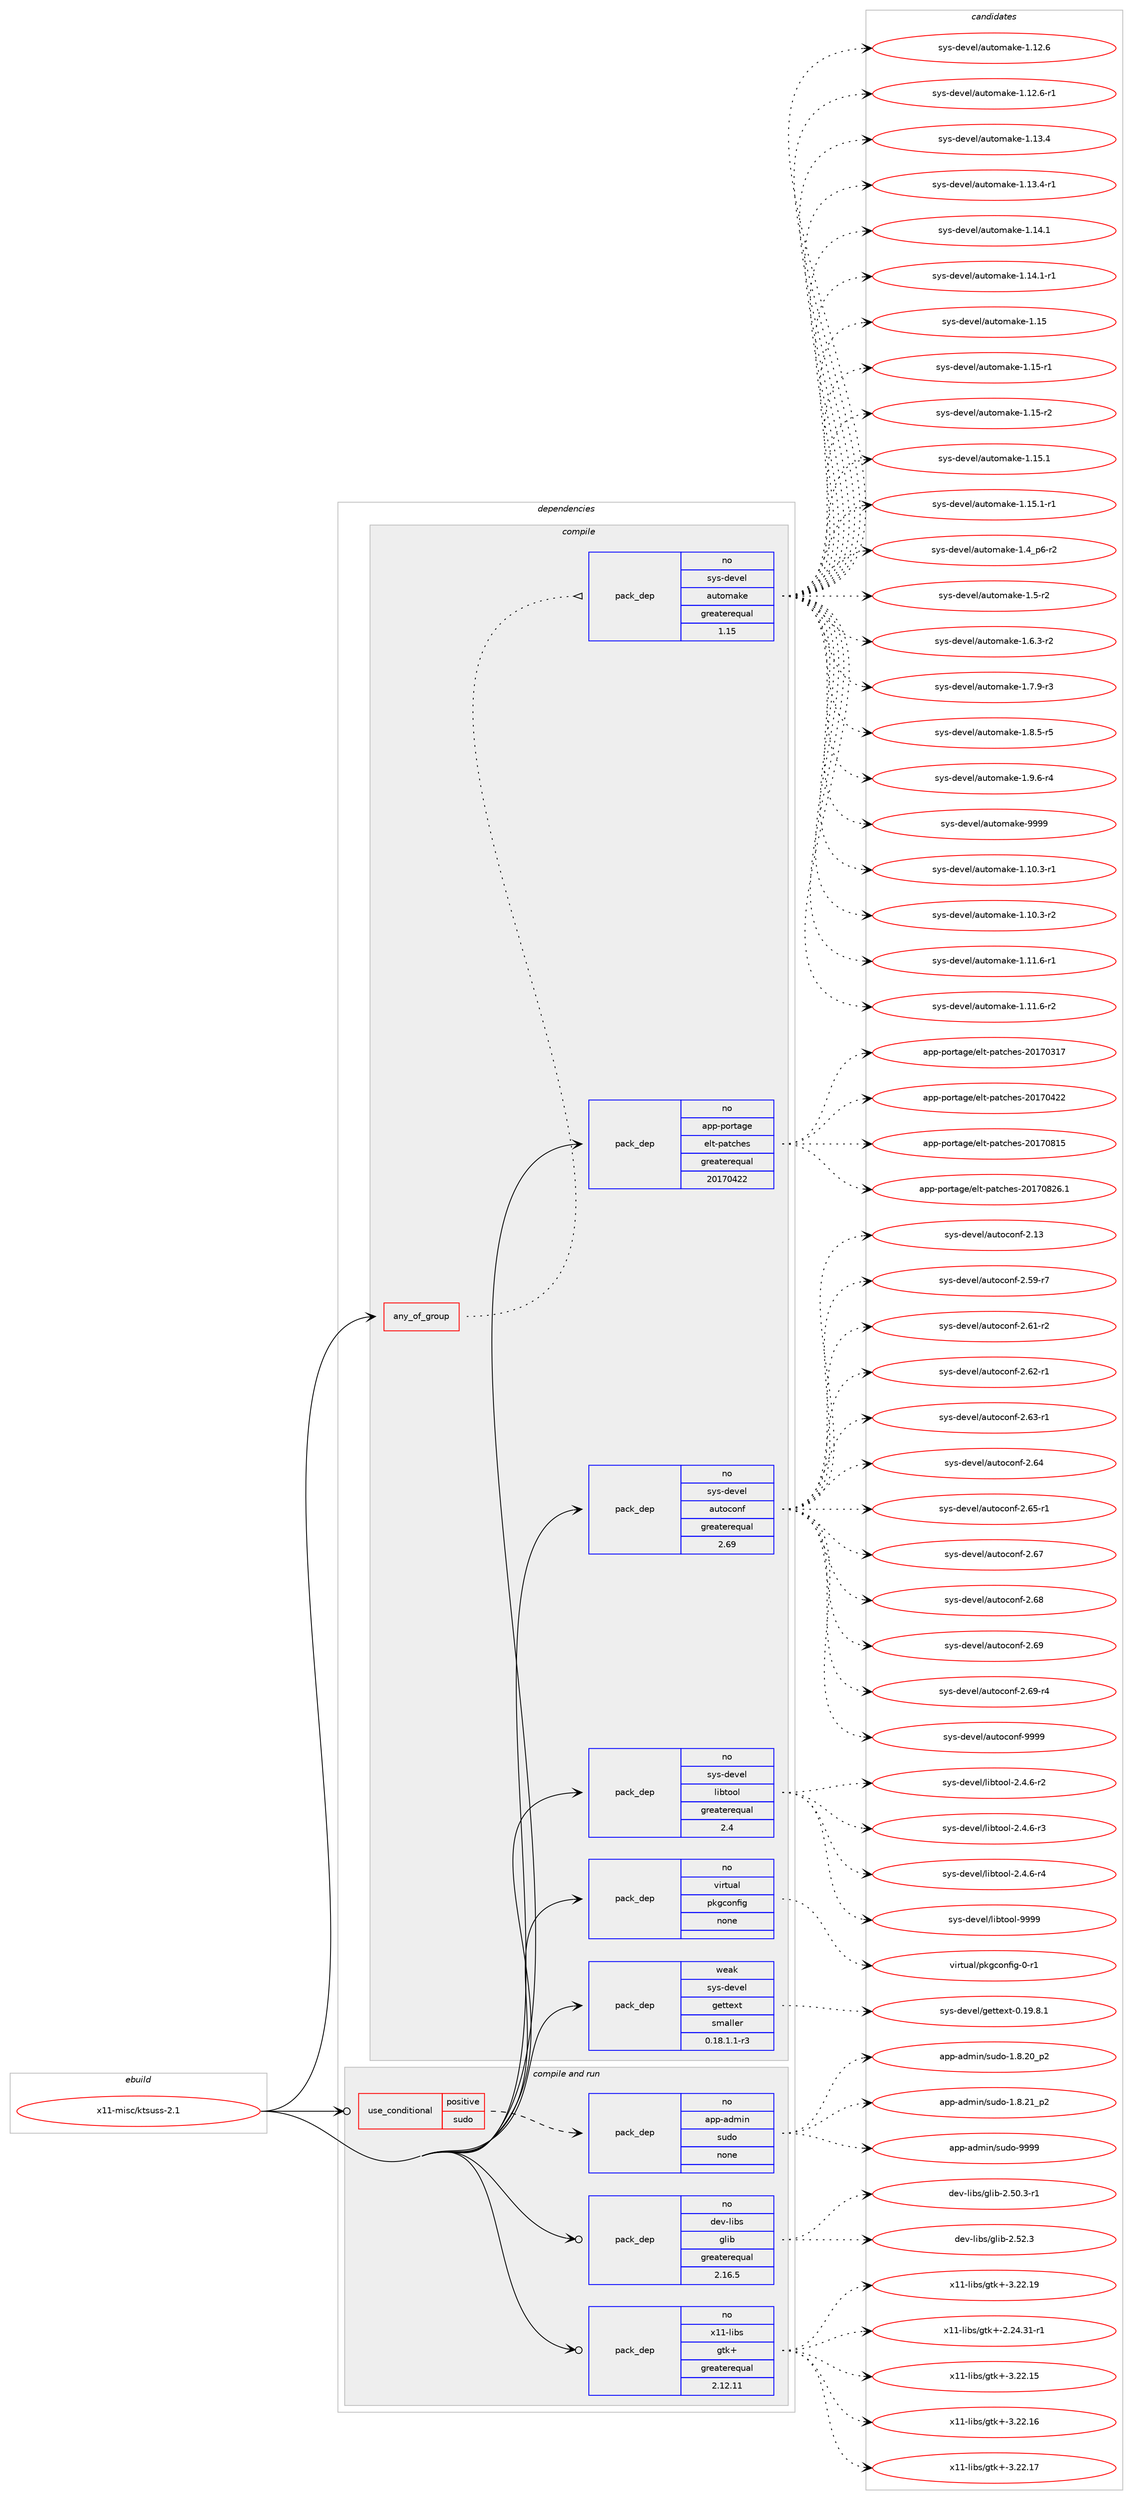 digraph prolog {

# *************
# Graph options
# *************

newrank=true;
concentrate=true;
compound=true;
graph [rankdir=LR,fontname=Helvetica,fontsize=10,ranksep=1.5];#, ranksep=2.5, nodesep=0.2];
edge  [arrowhead=vee];
node  [fontname=Helvetica,fontsize=10];

# **********
# The ebuild
# **********

subgraph cluster_leftcol {
color=gray;
rank=same;
label=<<i>ebuild</i>>;
id [label="x11-misc/ktsuss-2.1", color=red, width=4, href="../x11-misc/ktsuss-2.1.svg"];
}

# ****************
# The dependencies
# ****************

subgraph cluster_midcol {
color=gray;
label=<<i>dependencies</i>>;
subgraph cluster_compile {
fillcolor="#eeeeee";
style=filled;
label=<<i>compile</i>>;
subgraph any9462 {
dependency522553 [label=<<TABLE BORDER="0" CELLBORDER="1" CELLSPACING="0" CELLPADDING="4"><TR><TD CELLPADDING="10">any_of_group</TD></TR></TABLE>>, shape=none, color=red];subgraph pack389647 {
dependency522554 [label=<<TABLE BORDER="0" CELLBORDER="1" CELLSPACING="0" CELLPADDING="4" WIDTH="220"><TR><TD ROWSPAN="6" CELLPADDING="30">pack_dep</TD></TR><TR><TD WIDTH="110">no</TD></TR><TR><TD>sys-devel</TD></TR><TR><TD>automake</TD></TR><TR><TD>greaterequal</TD></TR><TR><TD>1.15</TD></TR></TABLE>>, shape=none, color=blue];
}
dependency522553:e -> dependency522554:w [weight=20,style="dotted",arrowhead="oinv"];
}
id:e -> dependency522553:w [weight=20,style="solid",arrowhead="vee"];
subgraph pack389648 {
dependency522555 [label=<<TABLE BORDER="0" CELLBORDER="1" CELLSPACING="0" CELLPADDING="4" WIDTH="220"><TR><TD ROWSPAN="6" CELLPADDING="30">pack_dep</TD></TR><TR><TD WIDTH="110">no</TD></TR><TR><TD>app-portage</TD></TR><TR><TD>elt-patches</TD></TR><TR><TD>greaterequal</TD></TR><TR><TD>20170422</TD></TR></TABLE>>, shape=none, color=blue];
}
id:e -> dependency522555:w [weight=20,style="solid",arrowhead="vee"];
subgraph pack389649 {
dependency522556 [label=<<TABLE BORDER="0" CELLBORDER="1" CELLSPACING="0" CELLPADDING="4" WIDTH="220"><TR><TD ROWSPAN="6" CELLPADDING="30">pack_dep</TD></TR><TR><TD WIDTH="110">no</TD></TR><TR><TD>sys-devel</TD></TR><TR><TD>autoconf</TD></TR><TR><TD>greaterequal</TD></TR><TR><TD>2.69</TD></TR></TABLE>>, shape=none, color=blue];
}
id:e -> dependency522556:w [weight=20,style="solid",arrowhead="vee"];
subgraph pack389650 {
dependency522557 [label=<<TABLE BORDER="0" CELLBORDER="1" CELLSPACING="0" CELLPADDING="4" WIDTH="220"><TR><TD ROWSPAN="6" CELLPADDING="30">pack_dep</TD></TR><TR><TD WIDTH="110">no</TD></TR><TR><TD>sys-devel</TD></TR><TR><TD>libtool</TD></TR><TR><TD>greaterequal</TD></TR><TR><TD>2.4</TD></TR></TABLE>>, shape=none, color=blue];
}
id:e -> dependency522557:w [weight=20,style="solid",arrowhead="vee"];
subgraph pack389651 {
dependency522558 [label=<<TABLE BORDER="0" CELLBORDER="1" CELLSPACING="0" CELLPADDING="4" WIDTH="220"><TR><TD ROWSPAN="6" CELLPADDING="30">pack_dep</TD></TR><TR><TD WIDTH="110">no</TD></TR><TR><TD>virtual</TD></TR><TR><TD>pkgconfig</TD></TR><TR><TD>none</TD></TR><TR><TD></TD></TR></TABLE>>, shape=none, color=blue];
}
id:e -> dependency522558:w [weight=20,style="solid",arrowhead="vee"];
subgraph pack389652 {
dependency522559 [label=<<TABLE BORDER="0" CELLBORDER="1" CELLSPACING="0" CELLPADDING="4" WIDTH="220"><TR><TD ROWSPAN="6" CELLPADDING="30">pack_dep</TD></TR><TR><TD WIDTH="110">weak</TD></TR><TR><TD>sys-devel</TD></TR><TR><TD>gettext</TD></TR><TR><TD>smaller</TD></TR><TR><TD>0.18.1.1-r3</TD></TR></TABLE>>, shape=none, color=blue];
}
id:e -> dependency522559:w [weight=20,style="solid",arrowhead="vee"];
}
subgraph cluster_compileandrun {
fillcolor="#eeeeee";
style=filled;
label=<<i>compile and run</i>>;
subgraph cond123101 {
dependency522560 [label=<<TABLE BORDER="0" CELLBORDER="1" CELLSPACING="0" CELLPADDING="4"><TR><TD ROWSPAN="3" CELLPADDING="10">use_conditional</TD></TR><TR><TD>positive</TD></TR><TR><TD>sudo</TD></TR></TABLE>>, shape=none, color=red];
subgraph pack389653 {
dependency522561 [label=<<TABLE BORDER="0" CELLBORDER="1" CELLSPACING="0" CELLPADDING="4" WIDTH="220"><TR><TD ROWSPAN="6" CELLPADDING="30">pack_dep</TD></TR><TR><TD WIDTH="110">no</TD></TR><TR><TD>app-admin</TD></TR><TR><TD>sudo</TD></TR><TR><TD>none</TD></TR><TR><TD></TD></TR></TABLE>>, shape=none, color=blue];
}
dependency522560:e -> dependency522561:w [weight=20,style="dashed",arrowhead="vee"];
}
id:e -> dependency522560:w [weight=20,style="solid",arrowhead="odotvee"];
subgraph pack389654 {
dependency522562 [label=<<TABLE BORDER="0" CELLBORDER="1" CELLSPACING="0" CELLPADDING="4" WIDTH="220"><TR><TD ROWSPAN="6" CELLPADDING="30">pack_dep</TD></TR><TR><TD WIDTH="110">no</TD></TR><TR><TD>dev-libs</TD></TR><TR><TD>glib</TD></TR><TR><TD>greaterequal</TD></TR><TR><TD>2.16.5</TD></TR></TABLE>>, shape=none, color=blue];
}
id:e -> dependency522562:w [weight=20,style="solid",arrowhead="odotvee"];
subgraph pack389655 {
dependency522563 [label=<<TABLE BORDER="0" CELLBORDER="1" CELLSPACING="0" CELLPADDING="4" WIDTH="220"><TR><TD ROWSPAN="6" CELLPADDING="30">pack_dep</TD></TR><TR><TD WIDTH="110">no</TD></TR><TR><TD>x11-libs</TD></TR><TR><TD>gtk+</TD></TR><TR><TD>greaterequal</TD></TR><TR><TD>2.12.11</TD></TR></TABLE>>, shape=none, color=blue];
}
id:e -> dependency522563:w [weight=20,style="solid",arrowhead="odotvee"];
}
subgraph cluster_run {
fillcolor="#eeeeee";
style=filled;
label=<<i>run</i>>;
}
}

# **************
# The candidates
# **************

subgraph cluster_choices {
rank=same;
color=gray;
label=<<i>candidates</i>>;

subgraph choice389647 {
color=black;
nodesep=1;
choice11512111545100101118101108479711711611110997107101454946494846514511449 [label="sys-devel/automake-1.10.3-r1", color=red, width=4,href="../sys-devel/automake-1.10.3-r1.svg"];
choice11512111545100101118101108479711711611110997107101454946494846514511450 [label="sys-devel/automake-1.10.3-r2", color=red, width=4,href="../sys-devel/automake-1.10.3-r2.svg"];
choice11512111545100101118101108479711711611110997107101454946494946544511449 [label="sys-devel/automake-1.11.6-r1", color=red, width=4,href="../sys-devel/automake-1.11.6-r1.svg"];
choice11512111545100101118101108479711711611110997107101454946494946544511450 [label="sys-devel/automake-1.11.6-r2", color=red, width=4,href="../sys-devel/automake-1.11.6-r2.svg"];
choice1151211154510010111810110847971171161111099710710145494649504654 [label="sys-devel/automake-1.12.6", color=red, width=4,href="../sys-devel/automake-1.12.6.svg"];
choice11512111545100101118101108479711711611110997107101454946495046544511449 [label="sys-devel/automake-1.12.6-r1", color=red, width=4,href="../sys-devel/automake-1.12.6-r1.svg"];
choice1151211154510010111810110847971171161111099710710145494649514652 [label="sys-devel/automake-1.13.4", color=red, width=4,href="../sys-devel/automake-1.13.4.svg"];
choice11512111545100101118101108479711711611110997107101454946495146524511449 [label="sys-devel/automake-1.13.4-r1", color=red, width=4,href="../sys-devel/automake-1.13.4-r1.svg"];
choice1151211154510010111810110847971171161111099710710145494649524649 [label="sys-devel/automake-1.14.1", color=red, width=4,href="../sys-devel/automake-1.14.1.svg"];
choice11512111545100101118101108479711711611110997107101454946495246494511449 [label="sys-devel/automake-1.14.1-r1", color=red, width=4,href="../sys-devel/automake-1.14.1-r1.svg"];
choice115121115451001011181011084797117116111109971071014549464953 [label="sys-devel/automake-1.15", color=red, width=4,href="../sys-devel/automake-1.15.svg"];
choice1151211154510010111810110847971171161111099710710145494649534511449 [label="sys-devel/automake-1.15-r1", color=red, width=4,href="../sys-devel/automake-1.15-r1.svg"];
choice1151211154510010111810110847971171161111099710710145494649534511450 [label="sys-devel/automake-1.15-r2", color=red, width=4,href="../sys-devel/automake-1.15-r2.svg"];
choice1151211154510010111810110847971171161111099710710145494649534649 [label="sys-devel/automake-1.15.1", color=red, width=4,href="../sys-devel/automake-1.15.1.svg"];
choice11512111545100101118101108479711711611110997107101454946495346494511449 [label="sys-devel/automake-1.15.1-r1", color=red, width=4,href="../sys-devel/automake-1.15.1-r1.svg"];
choice115121115451001011181011084797117116111109971071014549465295112544511450 [label="sys-devel/automake-1.4_p6-r2", color=red, width=4,href="../sys-devel/automake-1.4_p6-r2.svg"];
choice11512111545100101118101108479711711611110997107101454946534511450 [label="sys-devel/automake-1.5-r2", color=red, width=4,href="../sys-devel/automake-1.5-r2.svg"];
choice115121115451001011181011084797117116111109971071014549465446514511450 [label="sys-devel/automake-1.6.3-r2", color=red, width=4,href="../sys-devel/automake-1.6.3-r2.svg"];
choice115121115451001011181011084797117116111109971071014549465546574511451 [label="sys-devel/automake-1.7.9-r3", color=red, width=4,href="../sys-devel/automake-1.7.9-r3.svg"];
choice115121115451001011181011084797117116111109971071014549465646534511453 [label="sys-devel/automake-1.8.5-r5", color=red, width=4,href="../sys-devel/automake-1.8.5-r5.svg"];
choice115121115451001011181011084797117116111109971071014549465746544511452 [label="sys-devel/automake-1.9.6-r4", color=red, width=4,href="../sys-devel/automake-1.9.6-r4.svg"];
choice115121115451001011181011084797117116111109971071014557575757 [label="sys-devel/automake-9999", color=red, width=4,href="../sys-devel/automake-9999.svg"];
dependency522554:e -> choice11512111545100101118101108479711711611110997107101454946494846514511449:w [style=dotted,weight="100"];
dependency522554:e -> choice11512111545100101118101108479711711611110997107101454946494846514511450:w [style=dotted,weight="100"];
dependency522554:e -> choice11512111545100101118101108479711711611110997107101454946494946544511449:w [style=dotted,weight="100"];
dependency522554:e -> choice11512111545100101118101108479711711611110997107101454946494946544511450:w [style=dotted,weight="100"];
dependency522554:e -> choice1151211154510010111810110847971171161111099710710145494649504654:w [style=dotted,weight="100"];
dependency522554:e -> choice11512111545100101118101108479711711611110997107101454946495046544511449:w [style=dotted,weight="100"];
dependency522554:e -> choice1151211154510010111810110847971171161111099710710145494649514652:w [style=dotted,weight="100"];
dependency522554:e -> choice11512111545100101118101108479711711611110997107101454946495146524511449:w [style=dotted,weight="100"];
dependency522554:e -> choice1151211154510010111810110847971171161111099710710145494649524649:w [style=dotted,weight="100"];
dependency522554:e -> choice11512111545100101118101108479711711611110997107101454946495246494511449:w [style=dotted,weight="100"];
dependency522554:e -> choice115121115451001011181011084797117116111109971071014549464953:w [style=dotted,weight="100"];
dependency522554:e -> choice1151211154510010111810110847971171161111099710710145494649534511449:w [style=dotted,weight="100"];
dependency522554:e -> choice1151211154510010111810110847971171161111099710710145494649534511450:w [style=dotted,weight="100"];
dependency522554:e -> choice1151211154510010111810110847971171161111099710710145494649534649:w [style=dotted,weight="100"];
dependency522554:e -> choice11512111545100101118101108479711711611110997107101454946495346494511449:w [style=dotted,weight="100"];
dependency522554:e -> choice115121115451001011181011084797117116111109971071014549465295112544511450:w [style=dotted,weight="100"];
dependency522554:e -> choice11512111545100101118101108479711711611110997107101454946534511450:w [style=dotted,weight="100"];
dependency522554:e -> choice115121115451001011181011084797117116111109971071014549465446514511450:w [style=dotted,weight="100"];
dependency522554:e -> choice115121115451001011181011084797117116111109971071014549465546574511451:w [style=dotted,weight="100"];
dependency522554:e -> choice115121115451001011181011084797117116111109971071014549465646534511453:w [style=dotted,weight="100"];
dependency522554:e -> choice115121115451001011181011084797117116111109971071014549465746544511452:w [style=dotted,weight="100"];
dependency522554:e -> choice115121115451001011181011084797117116111109971071014557575757:w [style=dotted,weight="100"];
}
subgraph choice389648 {
color=black;
nodesep=1;
choice97112112451121111141169710310147101108116451129711699104101115455048495548514955 [label="app-portage/elt-patches-20170317", color=red, width=4,href="../app-portage/elt-patches-20170317.svg"];
choice97112112451121111141169710310147101108116451129711699104101115455048495548525050 [label="app-portage/elt-patches-20170422", color=red, width=4,href="../app-portage/elt-patches-20170422.svg"];
choice97112112451121111141169710310147101108116451129711699104101115455048495548564953 [label="app-portage/elt-patches-20170815", color=red, width=4,href="../app-portage/elt-patches-20170815.svg"];
choice971121124511211111411697103101471011081164511297116991041011154550484955485650544649 [label="app-portage/elt-patches-20170826.1", color=red, width=4,href="../app-portage/elt-patches-20170826.1.svg"];
dependency522555:e -> choice97112112451121111141169710310147101108116451129711699104101115455048495548514955:w [style=dotted,weight="100"];
dependency522555:e -> choice97112112451121111141169710310147101108116451129711699104101115455048495548525050:w [style=dotted,weight="100"];
dependency522555:e -> choice97112112451121111141169710310147101108116451129711699104101115455048495548564953:w [style=dotted,weight="100"];
dependency522555:e -> choice971121124511211111411697103101471011081164511297116991041011154550484955485650544649:w [style=dotted,weight="100"];
}
subgraph choice389649 {
color=black;
nodesep=1;
choice115121115451001011181011084797117116111991111101024550464951 [label="sys-devel/autoconf-2.13", color=red, width=4,href="../sys-devel/autoconf-2.13.svg"];
choice1151211154510010111810110847971171161119911111010245504653574511455 [label="sys-devel/autoconf-2.59-r7", color=red, width=4,href="../sys-devel/autoconf-2.59-r7.svg"];
choice1151211154510010111810110847971171161119911111010245504654494511450 [label="sys-devel/autoconf-2.61-r2", color=red, width=4,href="../sys-devel/autoconf-2.61-r2.svg"];
choice1151211154510010111810110847971171161119911111010245504654504511449 [label="sys-devel/autoconf-2.62-r1", color=red, width=4,href="../sys-devel/autoconf-2.62-r1.svg"];
choice1151211154510010111810110847971171161119911111010245504654514511449 [label="sys-devel/autoconf-2.63-r1", color=red, width=4,href="../sys-devel/autoconf-2.63-r1.svg"];
choice115121115451001011181011084797117116111991111101024550465452 [label="sys-devel/autoconf-2.64", color=red, width=4,href="../sys-devel/autoconf-2.64.svg"];
choice1151211154510010111810110847971171161119911111010245504654534511449 [label="sys-devel/autoconf-2.65-r1", color=red, width=4,href="../sys-devel/autoconf-2.65-r1.svg"];
choice115121115451001011181011084797117116111991111101024550465455 [label="sys-devel/autoconf-2.67", color=red, width=4,href="../sys-devel/autoconf-2.67.svg"];
choice115121115451001011181011084797117116111991111101024550465456 [label="sys-devel/autoconf-2.68", color=red, width=4,href="../sys-devel/autoconf-2.68.svg"];
choice115121115451001011181011084797117116111991111101024550465457 [label="sys-devel/autoconf-2.69", color=red, width=4,href="../sys-devel/autoconf-2.69.svg"];
choice1151211154510010111810110847971171161119911111010245504654574511452 [label="sys-devel/autoconf-2.69-r4", color=red, width=4,href="../sys-devel/autoconf-2.69-r4.svg"];
choice115121115451001011181011084797117116111991111101024557575757 [label="sys-devel/autoconf-9999", color=red, width=4,href="../sys-devel/autoconf-9999.svg"];
dependency522556:e -> choice115121115451001011181011084797117116111991111101024550464951:w [style=dotted,weight="100"];
dependency522556:e -> choice1151211154510010111810110847971171161119911111010245504653574511455:w [style=dotted,weight="100"];
dependency522556:e -> choice1151211154510010111810110847971171161119911111010245504654494511450:w [style=dotted,weight="100"];
dependency522556:e -> choice1151211154510010111810110847971171161119911111010245504654504511449:w [style=dotted,weight="100"];
dependency522556:e -> choice1151211154510010111810110847971171161119911111010245504654514511449:w [style=dotted,weight="100"];
dependency522556:e -> choice115121115451001011181011084797117116111991111101024550465452:w [style=dotted,weight="100"];
dependency522556:e -> choice1151211154510010111810110847971171161119911111010245504654534511449:w [style=dotted,weight="100"];
dependency522556:e -> choice115121115451001011181011084797117116111991111101024550465455:w [style=dotted,weight="100"];
dependency522556:e -> choice115121115451001011181011084797117116111991111101024550465456:w [style=dotted,weight="100"];
dependency522556:e -> choice115121115451001011181011084797117116111991111101024550465457:w [style=dotted,weight="100"];
dependency522556:e -> choice1151211154510010111810110847971171161119911111010245504654574511452:w [style=dotted,weight="100"];
dependency522556:e -> choice115121115451001011181011084797117116111991111101024557575757:w [style=dotted,weight="100"];
}
subgraph choice389650 {
color=black;
nodesep=1;
choice1151211154510010111810110847108105981161111111084550465246544511450 [label="sys-devel/libtool-2.4.6-r2", color=red, width=4,href="../sys-devel/libtool-2.4.6-r2.svg"];
choice1151211154510010111810110847108105981161111111084550465246544511451 [label="sys-devel/libtool-2.4.6-r3", color=red, width=4,href="../sys-devel/libtool-2.4.6-r3.svg"];
choice1151211154510010111810110847108105981161111111084550465246544511452 [label="sys-devel/libtool-2.4.6-r4", color=red, width=4,href="../sys-devel/libtool-2.4.6-r4.svg"];
choice1151211154510010111810110847108105981161111111084557575757 [label="sys-devel/libtool-9999", color=red, width=4,href="../sys-devel/libtool-9999.svg"];
dependency522557:e -> choice1151211154510010111810110847108105981161111111084550465246544511450:w [style=dotted,weight="100"];
dependency522557:e -> choice1151211154510010111810110847108105981161111111084550465246544511451:w [style=dotted,weight="100"];
dependency522557:e -> choice1151211154510010111810110847108105981161111111084550465246544511452:w [style=dotted,weight="100"];
dependency522557:e -> choice1151211154510010111810110847108105981161111111084557575757:w [style=dotted,weight="100"];
}
subgraph choice389651 {
color=black;
nodesep=1;
choice11810511411611797108471121071039911111010210510345484511449 [label="virtual/pkgconfig-0-r1", color=red, width=4,href="../virtual/pkgconfig-0-r1.svg"];
dependency522558:e -> choice11810511411611797108471121071039911111010210510345484511449:w [style=dotted,weight="100"];
}
subgraph choice389652 {
color=black;
nodesep=1;
choice1151211154510010111810110847103101116116101120116454846495746564649 [label="sys-devel/gettext-0.19.8.1", color=red, width=4,href="../sys-devel/gettext-0.19.8.1.svg"];
dependency522559:e -> choice1151211154510010111810110847103101116116101120116454846495746564649:w [style=dotted,weight="100"];
}
subgraph choice389653 {
color=black;
nodesep=1;
choice97112112459710010910511047115117100111454946564650489511250 [label="app-admin/sudo-1.8.20_p2", color=red, width=4,href="../app-admin/sudo-1.8.20_p2.svg"];
choice97112112459710010910511047115117100111454946564650499511250 [label="app-admin/sudo-1.8.21_p2", color=red, width=4,href="../app-admin/sudo-1.8.21_p2.svg"];
choice971121124597100109105110471151171001114557575757 [label="app-admin/sudo-9999", color=red, width=4,href="../app-admin/sudo-9999.svg"];
dependency522561:e -> choice97112112459710010910511047115117100111454946564650489511250:w [style=dotted,weight="100"];
dependency522561:e -> choice97112112459710010910511047115117100111454946564650499511250:w [style=dotted,weight="100"];
dependency522561:e -> choice971121124597100109105110471151171001114557575757:w [style=dotted,weight="100"];
}
subgraph choice389654 {
color=black;
nodesep=1;
choice10010111845108105981154710310810598455046534846514511449 [label="dev-libs/glib-2.50.3-r1", color=red, width=4,href="../dev-libs/glib-2.50.3-r1.svg"];
choice1001011184510810598115471031081059845504653504651 [label="dev-libs/glib-2.52.3", color=red, width=4,href="../dev-libs/glib-2.52.3.svg"];
dependency522562:e -> choice10010111845108105981154710310810598455046534846514511449:w [style=dotted,weight="100"];
dependency522562:e -> choice1001011184510810598115471031081059845504653504651:w [style=dotted,weight="100"];
}
subgraph choice389655 {
color=black;
nodesep=1;
choice12049494510810598115471031161074345504650524651494511449 [label="x11-libs/gtk+-2.24.31-r1", color=red, width=4,href="../x11-libs/gtk+-2.24.31-r1.svg"];
choice1204949451081059811547103116107434551465050464953 [label="x11-libs/gtk+-3.22.15", color=red, width=4,href="../x11-libs/gtk+-3.22.15.svg"];
choice1204949451081059811547103116107434551465050464954 [label="x11-libs/gtk+-3.22.16", color=red, width=4,href="../x11-libs/gtk+-3.22.16.svg"];
choice1204949451081059811547103116107434551465050464955 [label="x11-libs/gtk+-3.22.17", color=red, width=4,href="../x11-libs/gtk+-3.22.17.svg"];
choice1204949451081059811547103116107434551465050464957 [label="x11-libs/gtk+-3.22.19", color=red, width=4,href="../x11-libs/gtk+-3.22.19.svg"];
dependency522563:e -> choice12049494510810598115471031161074345504650524651494511449:w [style=dotted,weight="100"];
dependency522563:e -> choice1204949451081059811547103116107434551465050464953:w [style=dotted,weight="100"];
dependency522563:e -> choice1204949451081059811547103116107434551465050464954:w [style=dotted,weight="100"];
dependency522563:e -> choice1204949451081059811547103116107434551465050464955:w [style=dotted,weight="100"];
dependency522563:e -> choice1204949451081059811547103116107434551465050464957:w [style=dotted,weight="100"];
}
}

}
